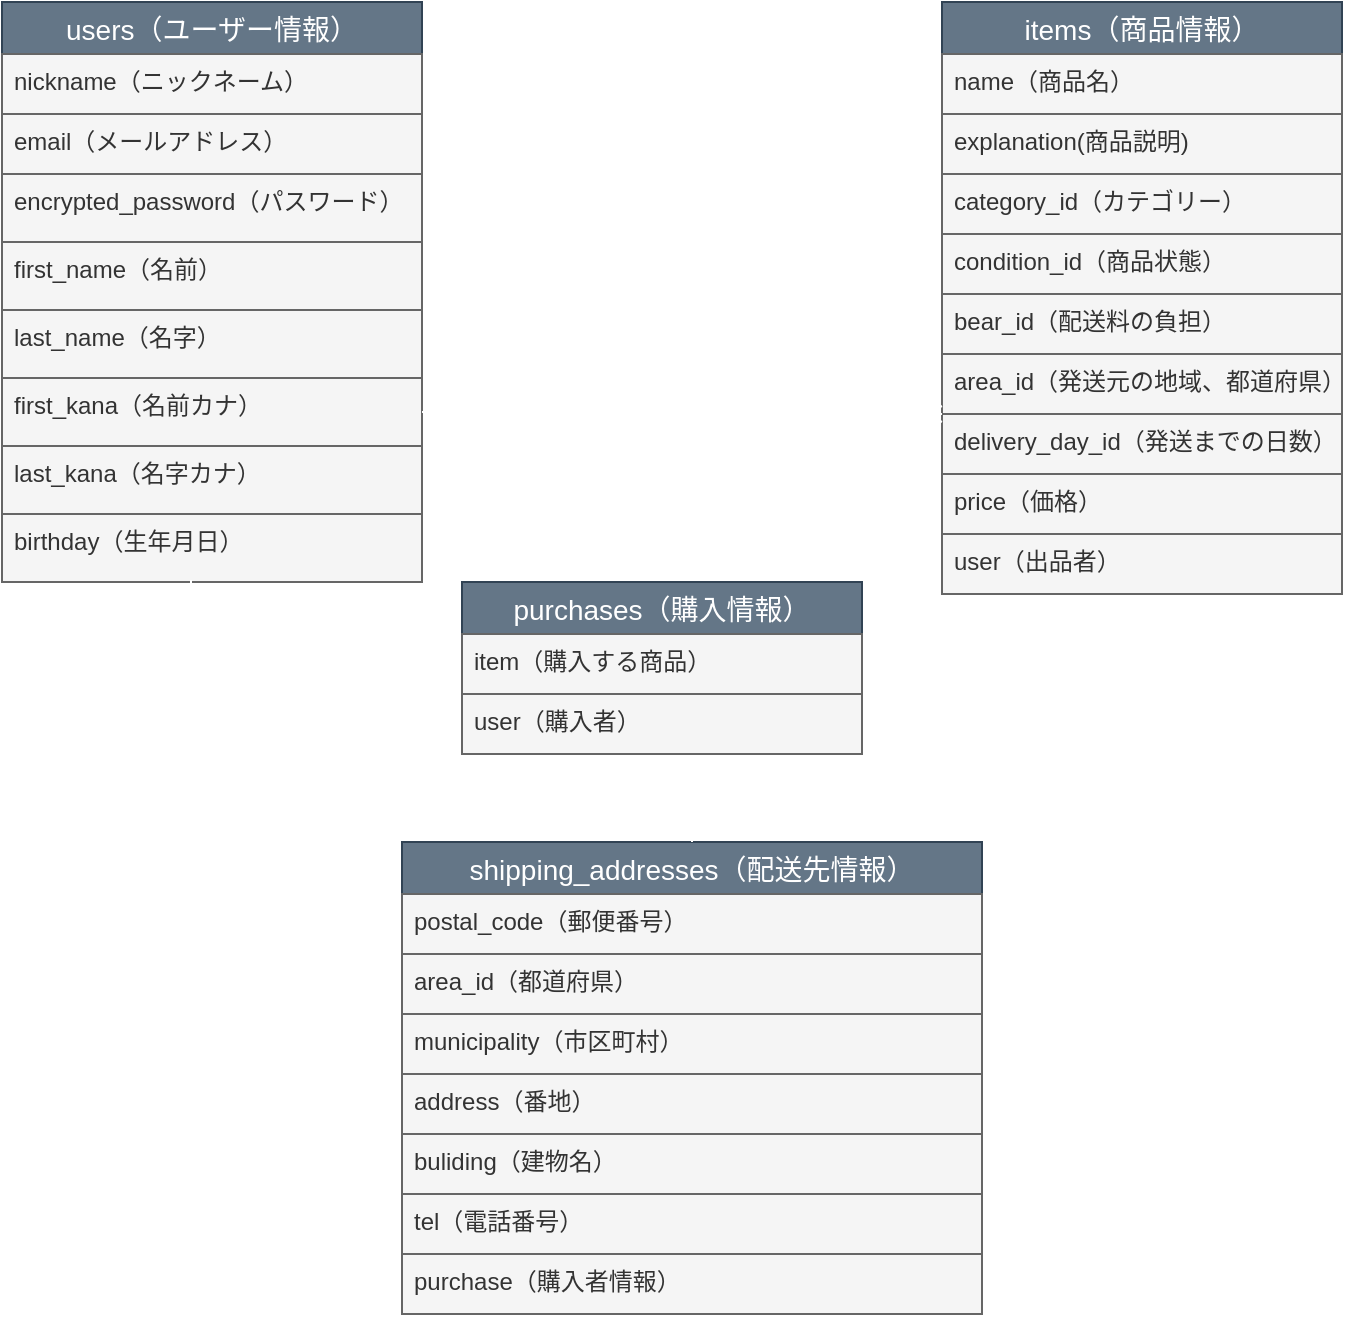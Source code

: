 <mxfile>
    <diagram id="pv51kpQvA0D09jMnP61s" name="ページ1">
        <mxGraphModel dx="938" dy="680" grid="1" gridSize="10" guides="1" tooltips="1" connect="1" arrows="1" fold="1" page="1" pageScale="1" pageWidth="827" pageHeight="1169" math="0" shadow="0">
            <root>
                <mxCell id="0"/>
                <mxCell id="1" parent="0"/>
                <mxCell id="2" value="users（ユーザー情報）" style="swimlane;fontStyle=0;childLayout=stackLayout;horizontal=1;startSize=26;horizontalStack=0;resizeParent=1;resizeParentMax=0;resizeLast=0;collapsible=1;marginBottom=0;align=center;fontSize=14;labelBackgroundColor=none;fillColor=#647687;fontColor=#ffffff;strokeColor=#314354;" parent="1" vertex="1">
                    <mxGeometry x="10" y="200" width="210" height="290" as="geometry">
                        <mxRectangle x="50" y="150" width="50" height="26" as="alternateBounds"/>
                    </mxGeometry>
                </mxCell>
                <mxCell id="3" value="nickname（ニックネーム）" style="text;spacingLeft=4;spacingRight=4;overflow=hidden;rotatable=0;points=[[0,0.5],[1,0.5]];portConstraint=eastwest;fontSize=12;fillColor=#f5f5f5;fontColor=#333333;strokeColor=#666666;" parent="2" vertex="1">
                    <mxGeometry y="26" width="210" height="30" as="geometry"/>
                </mxCell>
                <mxCell id="4" value="email（メールアドレス）" style="text;spacingLeft=4;spacingRight=4;overflow=hidden;rotatable=0;points=[[0,0.5],[1,0.5]];portConstraint=eastwest;fontSize=12;fillColor=#f5f5f5;fontColor=#333333;strokeColor=#666666;" parent="2" vertex="1">
                    <mxGeometry y="56" width="210" height="30" as="geometry"/>
                </mxCell>
                <mxCell id="5" value="encrypted_password（パスワード）" style="text;spacingLeft=4;spacingRight=4;overflow=hidden;rotatable=0;points=[[0,0.5],[1,0.5]];portConstraint=eastwest;fontSize=12;fillColor=#f5f5f5;fontColor=#333333;strokeColor=#666666;" parent="2" vertex="1">
                    <mxGeometry y="86" width="210" height="34" as="geometry"/>
                </mxCell>
                <mxCell id="20" value="first_name（名前）" style="text;spacingLeft=4;spacingRight=4;overflow=hidden;rotatable=0;points=[[0,0.5],[1,0.5]];portConstraint=eastwest;fontSize=12;fillColor=#f5f5f5;fontColor=#333333;strokeColor=#666666;" parent="2" vertex="1">
                    <mxGeometry y="120" width="210" height="34" as="geometry"/>
                </mxCell>
                <mxCell id="22" value="last_name（名字）" style="text;spacingLeft=4;spacingRight=4;overflow=hidden;rotatable=0;points=[[0,0.5],[1,0.5]];portConstraint=eastwest;fontSize=12;fillColor=#f5f5f5;fontColor=#333333;strokeColor=#666666;" parent="2" vertex="1">
                    <mxGeometry y="154" width="210" height="34" as="geometry"/>
                </mxCell>
                <mxCell id="23" value="first_kana（名前カナ）" style="text;spacingLeft=4;spacingRight=4;overflow=hidden;rotatable=0;points=[[0,0.5],[1,0.5]];portConstraint=eastwest;fontSize=12;fillColor=#f5f5f5;fontColor=#333333;strokeColor=#666666;" parent="2" vertex="1">
                    <mxGeometry y="188" width="210" height="34" as="geometry"/>
                </mxCell>
                <mxCell id="24" value="last_kana（名字カナ）" style="text;spacingLeft=4;spacingRight=4;overflow=hidden;rotatable=0;points=[[0,0.5],[1,0.5]];portConstraint=eastwest;fontSize=12;fillColor=#f5f5f5;fontColor=#333333;strokeColor=#666666;" parent="2" vertex="1">
                    <mxGeometry y="222" width="210" height="34" as="geometry"/>
                </mxCell>
                <mxCell id="25" value="birthday（生年月日）" style="text;spacingLeft=4;spacingRight=4;overflow=hidden;rotatable=0;points=[[0,0.5],[1,0.5]];portConstraint=eastwest;fontSize=12;fillColor=#f5f5f5;fontColor=#333333;strokeColor=#666666;" parent="2" vertex="1">
                    <mxGeometry y="256" width="210" height="34" as="geometry"/>
                </mxCell>
                <mxCell id="26" value="items（商品情報）" style="swimlane;fontStyle=0;childLayout=stackLayout;horizontal=1;startSize=26;horizontalStack=0;resizeParent=1;resizeParentMax=0;resizeLast=0;collapsible=1;marginBottom=0;align=center;fontSize=14;fillColor=#647687;strokeColor=#314354;fontColor=#ffffff;" parent="1" vertex="1">
                    <mxGeometry x="480" y="200" width="200" height="296" as="geometry"/>
                </mxCell>
                <mxCell id="28" value="name（商品名）" style="text;spacingLeft=4;spacingRight=4;overflow=hidden;rotatable=0;points=[[0,0.5],[1,0.5]];portConstraint=eastwest;fontSize=12;fillColor=#f5f5f5;fontColor=#333333;strokeColor=#666666;" parent="26" vertex="1">
                    <mxGeometry y="26" width="200" height="30" as="geometry"/>
                </mxCell>
                <mxCell id="29" value="explanation(商品説明)" style="text;spacingLeft=4;spacingRight=4;overflow=hidden;rotatable=0;points=[[0,0.5],[1,0.5]];portConstraint=eastwest;fontSize=12;fillColor=#f5f5f5;fontColor=#333333;strokeColor=#666666;" parent="26" vertex="1">
                    <mxGeometry y="56" width="200" height="30" as="geometry"/>
                </mxCell>
                <mxCell id="39" value="category_id（カテゴリー）" style="text;spacingLeft=4;spacingRight=4;overflow=hidden;rotatable=0;points=[[0,0.5],[1,0.5]];portConstraint=eastwest;fontSize=12;fillColor=#f5f5f5;fontColor=#333333;strokeColor=#666666;" parent="26" vertex="1">
                    <mxGeometry y="86" width="200" height="30" as="geometry"/>
                </mxCell>
                <mxCell id="40" value="condition_id（商品状態）" style="text;spacingLeft=4;spacingRight=4;overflow=hidden;rotatable=0;points=[[0,0.5],[1,0.5]];portConstraint=eastwest;fontSize=12;fillColor=#f5f5f5;fontColor=#333333;strokeColor=#666666;" parent="26" vertex="1">
                    <mxGeometry y="116" width="200" height="30" as="geometry"/>
                </mxCell>
                <mxCell id="41" value="bear_id（配送料の負担）" style="text;spacingLeft=4;spacingRight=4;overflow=hidden;rotatable=0;points=[[0,0.5],[1,0.5]];portConstraint=eastwest;fontSize=12;fillColor=#f5f5f5;fontColor=#333333;strokeColor=#666666;" parent="26" vertex="1">
                    <mxGeometry y="146" width="200" height="30" as="geometry"/>
                </mxCell>
                <mxCell id="44" value="area_id（発送元の地域、都道府県）" style="text;spacingLeft=4;spacingRight=4;overflow=hidden;rotatable=0;points=[[0,0.5],[1,0.5]];portConstraint=eastwest;fontSize=12;fillColor=#f5f5f5;fontColor=#333333;strokeColor=#666666;" parent="26" vertex="1">
                    <mxGeometry y="176" width="200" height="30" as="geometry"/>
                </mxCell>
                <mxCell id="42" value="delivery_day_id（発送までの日数）" style="text;spacingLeft=4;spacingRight=4;overflow=hidden;rotatable=0;points=[[0,0.5],[1,0.5]];portConstraint=eastwest;fontSize=12;fillColor=#f5f5f5;fontColor=#333333;strokeColor=#666666;" parent="26" vertex="1">
                    <mxGeometry y="206" width="200" height="30" as="geometry"/>
                </mxCell>
                <mxCell id="45" value="price（価格）" style="text;spacingLeft=4;spacingRight=4;overflow=hidden;rotatable=0;points=[[0,0.5],[1,0.5]];portConstraint=eastwest;fontSize=12;fillColor=#f5f5f5;fontColor=#333333;strokeColor=#666666;" parent="26" vertex="1">
                    <mxGeometry y="236" width="200" height="30" as="geometry"/>
                </mxCell>
                <mxCell id="47" value="user（出品者）" style="text;spacingLeft=4;spacingRight=4;overflow=hidden;rotatable=0;points=[[0,0.5],[1,0.5]];portConstraint=eastwest;fontSize=12;fillColor=#f5f5f5;fontColor=#333333;strokeColor=#666666;" parent="26" vertex="1">
                    <mxGeometry y="266" width="200" height="30" as="geometry"/>
                </mxCell>
                <mxCell id="30" value="shipping_addresses（配送先情報）" style="swimlane;fontStyle=0;childLayout=stackLayout;horizontal=1;startSize=26;horizontalStack=0;resizeParent=1;resizeParentMax=0;resizeLast=0;collapsible=1;marginBottom=0;align=center;fontSize=14;fillColor=#647687;fontColor=#ffffff;strokeColor=#314354;" parent="1" vertex="1">
                    <mxGeometry x="210" y="620" width="290" height="236" as="geometry"/>
                </mxCell>
                <mxCell id="31" value="postal_code（郵便番号）" style="text;spacingLeft=4;spacingRight=4;overflow=hidden;rotatable=0;points=[[0,0.5],[1,0.5]];portConstraint=eastwest;fontSize=12;fillColor=#f5f5f5;fontColor=#333333;strokeColor=#666666;" parent="30" vertex="1">
                    <mxGeometry y="26" width="290" height="30" as="geometry"/>
                </mxCell>
                <mxCell id="32" value="area_id（都道府県）" style="text;spacingLeft=4;spacingRight=4;overflow=hidden;rotatable=0;points=[[0,0.5],[1,0.5]];portConstraint=eastwest;fontSize=12;fillColor=#f5f5f5;fontColor=#333333;strokeColor=#666666;" parent="30" vertex="1">
                    <mxGeometry y="56" width="290" height="30" as="geometry"/>
                </mxCell>
                <mxCell id="33" value="municipality（市区町村）" style="text;spacingLeft=4;spacingRight=4;overflow=hidden;rotatable=0;points=[[0,0.5],[1,0.5]];portConstraint=eastwest;fontSize=12;fillColor=#f5f5f5;fontColor=#333333;strokeColor=#666666;" parent="30" vertex="1">
                    <mxGeometry y="86" width="290" height="30" as="geometry"/>
                </mxCell>
                <mxCell id="48" value="address（番地）" style="text;spacingLeft=4;spacingRight=4;overflow=hidden;rotatable=0;points=[[0,0.5],[1,0.5]];portConstraint=eastwest;fontSize=12;fillColor=#f5f5f5;fontColor=#333333;strokeColor=#666666;" parent="30" vertex="1">
                    <mxGeometry y="116" width="290" height="30" as="geometry"/>
                </mxCell>
                <mxCell id="49" value="buliding（建物名）" style="text;spacingLeft=4;spacingRight=4;overflow=hidden;rotatable=0;points=[[0,0.5],[1,0.5]];portConstraint=eastwest;fontSize=12;fillColor=#f5f5f5;fontColor=#333333;strokeColor=#666666;" parent="30" vertex="1">
                    <mxGeometry y="146" width="290" height="30" as="geometry"/>
                </mxCell>
                <mxCell id="50" value="tel（電話番号）" style="text;spacingLeft=4;spacingRight=4;overflow=hidden;rotatable=0;points=[[0,0.5],[1,0.5]];portConstraint=eastwest;fontSize=12;fillColor=#f5f5f5;fontColor=#333333;strokeColor=#666666;" parent="30" vertex="1">
                    <mxGeometry y="176" width="290" height="30" as="geometry"/>
                </mxCell>
                <mxCell id="58" value="purchase（購入者情報）" style="text;spacingLeft=4;spacingRight=4;overflow=hidden;rotatable=0;points=[[0,0.5],[1,0.5]];portConstraint=eastwest;fontSize=12;fillColor=#f5f5f5;fontColor=#333333;strokeColor=#666666;" parent="30" vertex="1">
                    <mxGeometry y="206" width="290" height="30" as="geometry"/>
                </mxCell>
                <mxCell id="35" value="purchases（購入情報）" style="swimlane;fontStyle=0;childLayout=stackLayout;horizontal=1;startSize=26;horizontalStack=0;resizeParent=1;resizeParentMax=0;resizeLast=0;collapsible=1;marginBottom=0;align=center;fontSize=14;fillColor=#647687;fontColor=#ffffff;strokeColor=#314354;" parent="1" vertex="1">
                    <mxGeometry x="240" y="490" width="200" height="86" as="geometry"/>
                </mxCell>
                <mxCell id="36" value="item（購入する商品）" style="text;spacingLeft=4;spacingRight=4;overflow=hidden;rotatable=0;points=[[0,0.5],[1,0.5]];portConstraint=eastwest;fontSize=12;fillColor=#f5f5f5;fontColor=#333333;strokeColor=#666666;" parent="35" vertex="1">
                    <mxGeometry y="26" width="200" height="30" as="geometry"/>
                </mxCell>
                <mxCell id="37" value="user（購入者）" style="text;spacingLeft=4;spacingRight=4;overflow=hidden;rotatable=0;points=[[0,0.5],[1,0.5]];portConstraint=eastwest;fontSize=12;fillColor=#f5f5f5;fontColor=#333333;strokeColor=#666666;" parent="35" vertex="1">
                    <mxGeometry y="56" width="200" height="30" as="geometry"/>
                </mxCell>
                <mxCell id="53" value="" style="edgeStyle=entityRelationEdgeStyle;fontSize=12;html=1;endArrow=ERoneToMany;startArrow=ERmandOne;startFill=0;fillColor=#f5f5f5;strokeColor=#FFFFFF;exitX=1;exitY=0.5;exitDx=0;exitDy=0;endFill=0;entryX=0;entryY=0;entryDx=0;entryDy=0;entryPerimeter=0;" parent="1" source="23" edge="1" target="42">
                    <mxGeometry width="100" height="100" relative="1" as="geometry">
                        <mxPoint x="210" y="354" as="sourcePoint"/>
                        <mxPoint x="480" y="408" as="targetPoint"/>
                    </mxGeometry>
                </mxCell>
                <mxCell id="55" value="" style="edgeStyle=orthogonalEdgeStyle;fontSize=12;html=1;endArrow=ERoneToMany;entryX=-0.01;entryY=0.1;entryDx=0;entryDy=0;entryPerimeter=0;startArrow=ERmandOne;startFill=0;fillColor=#f5f5f5;strokeColor=#FFFFFF;exitX=0.45;exitY=0.971;exitDx=0;exitDy=0;exitPerimeter=0;" parent="1" source="25" target="37" edge="1">
                    <mxGeometry width="100" height="100" relative="1" as="geometry">
                        <mxPoint x="120" y="490" as="sourcePoint"/>
                        <mxPoint x="400" y="500" as="targetPoint"/>
                    </mxGeometry>
                </mxCell>
                <mxCell id="56" value="" style="edgeStyle=orthogonalEdgeStyle;fontSize=12;html=1;endArrow=ERmandOne;startArrow=ERmandOne;jumpStyle=none;fillColor=#f5f5f5;strokeColor=#FFFFFF;exitX=1.01;exitY=0.067;exitDx=0;exitDy=0;entryX=0.595;entryY=1.033;entryDx=0;entryDy=0;entryPerimeter=0;exitPerimeter=0;" parent="1" source="37" target="47" edge="1">
                    <mxGeometry width="100" height="100" relative="1" as="geometry">
                        <mxPoint x="410" y="650" as="sourcePoint"/>
                        <mxPoint x="560" y="510" as="targetPoint"/>
                    </mxGeometry>
                </mxCell>
                <mxCell id="57" value="" style="fontSize=12;html=1;endArrow=ERmandOne;startArrow=ERmandOne;jumpStyle=none;entryX=0.575;entryY=1.033;entryDx=0;entryDy=0;entryPerimeter=0;edgeStyle=orthogonalEdgeStyle;exitX=0.5;exitY=0;exitDx=0;exitDy=0;fillColor=#f5f5f5;strokeColor=#FFFFFF;" parent="1" source="30" target="37" edge="1">
                    <mxGeometry width="100" height="100" relative="1" as="geometry">
                        <mxPoint x="280" y="850" as="sourcePoint"/>
                        <mxPoint x="380" y="750" as="targetPoint"/>
                    </mxGeometry>
                </mxCell>
            </root>
        </mxGraphModel>
    </diagram>
</mxfile>